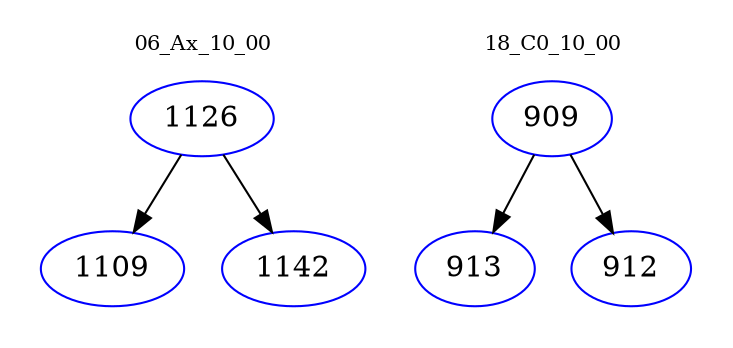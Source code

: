 digraph{
subgraph cluster_0 {
color = white
label = "06_Ax_10_00";
fontsize=10;
T0_1126 [label="1126", color="blue"]
T0_1126 -> T0_1109 [color="black"]
T0_1109 [label="1109", color="blue"]
T0_1126 -> T0_1142 [color="black"]
T0_1142 [label="1142", color="blue"]
}
subgraph cluster_1 {
color = white
label = "18_C0_10_00";
fontsize=10;
T1_909 [label="909", color="blue"]
T1_909 -> T1_913 [color="black"]
T1_913 [label="913", color="blue"]
T1_909 -> T1_912 [color="black"]
T1_912 [label="912", color="blue"]
}
}
